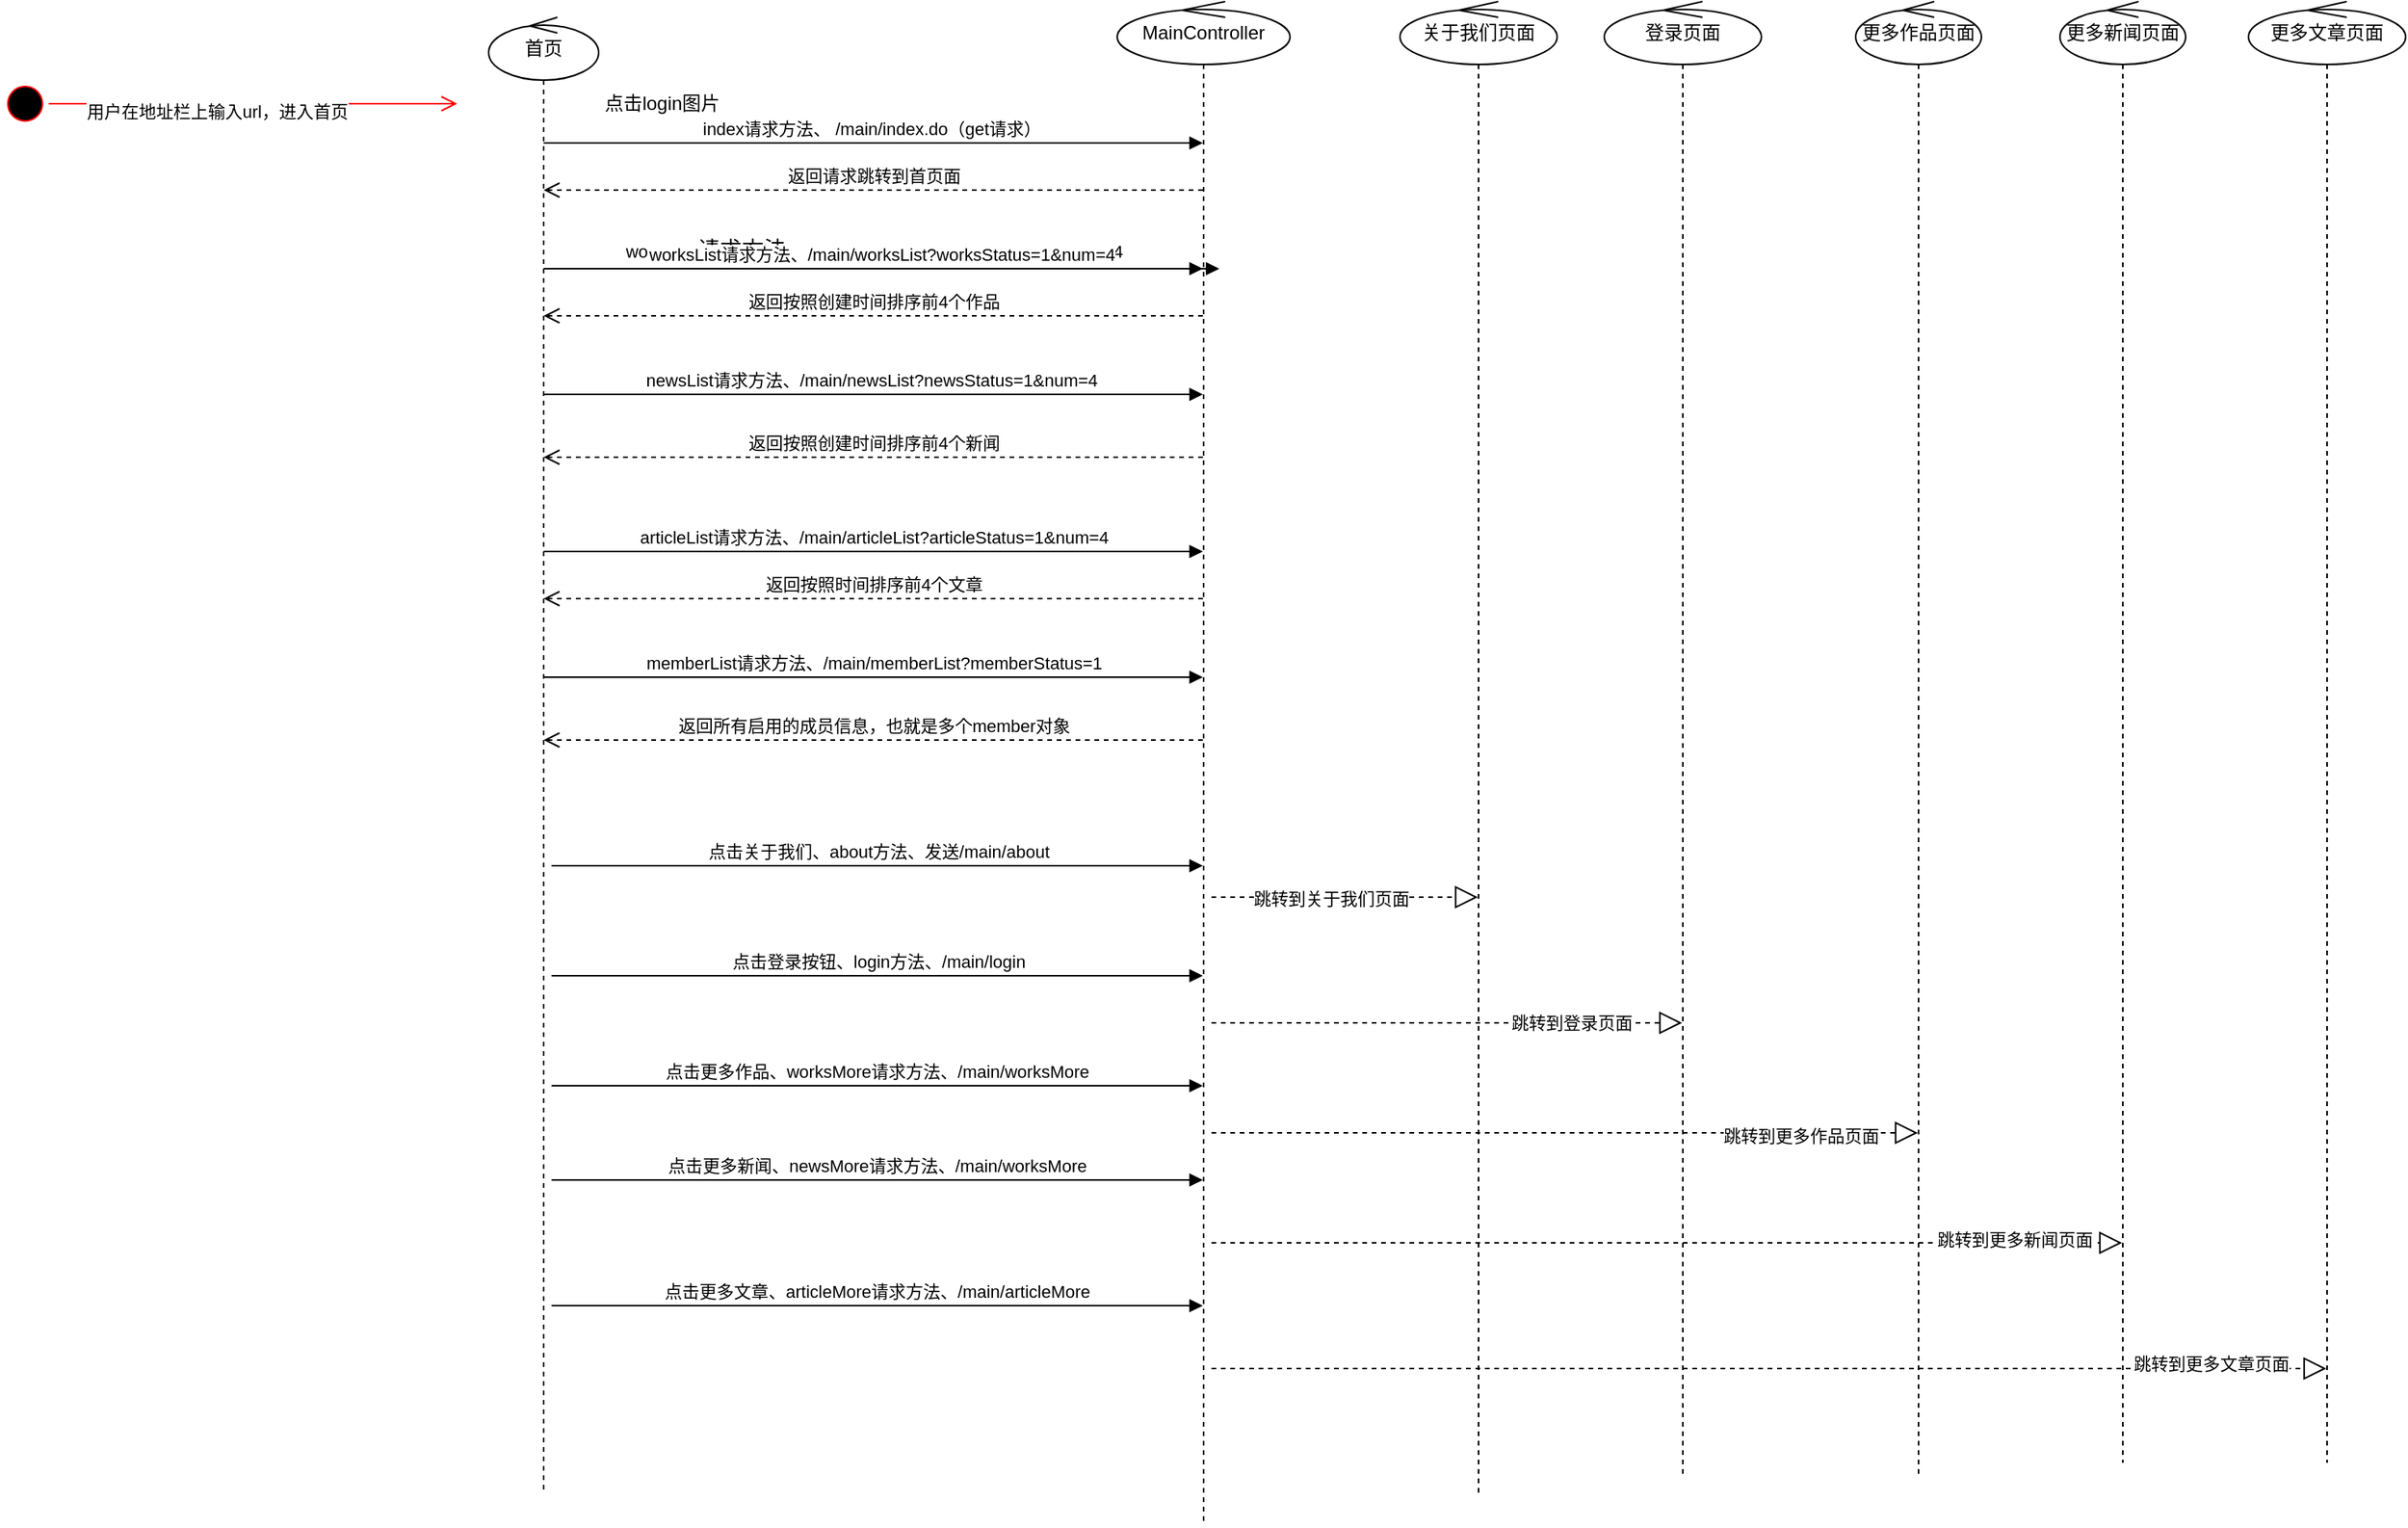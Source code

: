 <mxfile version="21.0.6" type="github">
  <diagram name="第 1 页" id="AI5iocT0Zc6IOnxWYvlK">
    <mxGraphModel dx="1621" dy="470" grid="1" gridSize="10" guides="1" tooltips="1" connect="1" arrows="1" fold="1" page="1" pageScale="1" pageWidth="827" pageHeight="1169" math="0" shadow="0">
      <root>
        <mxCell id="0" />
        <mxCell id="1" parent="0" />
        <mxCell id="PmZG84Nu5TXr525l0W39-1" value="首页" style="shape=umlLifeline;perimeter=lifelinePerimeter;whiteSpace=wrap;html=1;container=1;dropTarget=0;collapsible=0;recursiveResize=0;outlineConnect=0;portConstraint=eastwest;newEdgeStyle={&quot;edgeStyle&quot;:&quot;elbowEdgeStyle&quot;,&quot;elbow&quot;:&quot;vertical&quot;,&quot;curved&quot;:0,&quot;rounded&quot;:0};participant=umlControl;" vertex="1" parent="1">
          <mxGeometry x="60" y="340" width="70" height="940" as="geometry" />
        </mxCell>
        <mxCell id="PmZG84Nu5TXr525l0W39-2" value="MainController" style="shape=umlLifeline;perimeter=lifelinePerimeter;whiteSpace=wrap;html=1;container=1;dropTarget=0;collapsible=0;recursiveResize=0;outlineConnect=0;portConstraint=eastwest;newEdgeStyle={&quot;edgeStyle&quot;:&quot;elbowEdgeStyle&quot;,&quot;elbow&quot;:&quot;vertical&quot;,&quot;curved&quot;:0,&quot;rounded&quot;:0};participant=umlControl;" vertex="1" parent="1">
          <mxGeometry x="460" y="330" width="110" height="970" as="geometry" />
        </mxCell>
        <mxCell id="PmZG84Nu5TXr525l0W39-3" value="关于我们页面" style="shape=umlLifeline;perimeter=lifelinePerimeter;whiteSpace=wrap;html=1;container=1;dropTarget=0;collapsible=0;recursiveResize=0;outlineConnect=0;portConstraint=eastwest;newEdgeStyle={&quot;edgeStyle&quot;:&quot;elbowEdgeStyle&quot;,&quot;elbow&quot;:&quot;vertical&quot;,&quot;curved&quot;:0,&quot;rounded&quot;:0};participant=umlControl;" vertex="1" parent="1">
          <mxGeometry x="640" y="330" width="100" height="950" as="geometry" />
        </mxCell>
        <mxCell id="PmZG84Nu5TXr525l0W39-4" value="登录页面" style="shape=umlLifeline;perimeter=lifelinePerimeter;whiteSpace=wrap;html=1;container=1;dropTarget=0;collapsible=0;recursiveResize=0;outlineConnect=0;portConstraint=eastwest;newEdgeStyle={&quot;edgeStyle&quot;:&quot;elbowEdgeStyle&quot;,&quot;elbow&quot;:&quot;vertical&quot;,&quot;curved&quot;:0,&quot;rounded&quot;:0};participant=umlControl;" vertex="1" parent="1">
          <mxGeometry x="770" y="330" width="100" height="940" as="geometry" />
        </mxCell>
        <mxCell id="PmZG84Nu5TXr525l0W39-5" value="&lt;font style=&quot;font-size: 11px;&quot;&gt;index&lt;span style=&quot;font-family: 宋体; font-size: 11px;&quot;&gt;请求方法、&lt;/span&gt;&lt;span style=&quot;font-family: Calibri, sans-serif; font-size: 11px;&quot; lang=&quot;EN-US&quot;&gt;&amp;nbsp;/main/index.do&lt;/span&gt;&lt;span style=&quot;font-family: 宋体; font-size: 11px;&quot;&gt;（&lt;/span&gt;&lt;span style=&quot;font-family: Calibri, sans-serif; font-size: 11px;&quot; lang=&quot;EN-US&quot;&gt;get&lt;/span&gt;&lt;span style=&quot;font-family: 宋体; font-size: 11px;&quot;&gt;请求）&lt;/span&gt;&lt;/font&gt;&lt;span style=&quot;border-color: var(--border-color); font-family: Calibri, sans-serif;&quot; lang=&quot;EN-US&quot;&gt;&amp;nbsp;&lt;/span&gt;" style="html=1;verticalAlign=bottom;endArrow=block;edgeStyle=elbowEdgeStyle;elbow=vertical;curved=0;rounded=0;" edge="1" parent="1" source="PmZG84Nu5TXr525l0W39-1" target="PmZG84Nu5TXr525l0W39-2">
          <mxGeometry width="80" relative="1" as="geometry">
            <mxPoint x="150" y="400" as="sourcePoint" />
            <mxPoint x="270" y="420" as="targetPoint" />
            <Array as="points">
              <mxPoint x="250" y="420" />
            </Array>
            <mxPoint as="offset" />
          </mxGeometry>
        </mxCell>
        <mxCell id="PmZG84Nu5TXr525l0W39-6" value="返回请求跳转到首页面" style="html=1;verticalAlign=bottom;endArrow=open;dashed=1;endSize=8;edgeStyle=elbowEdgeStyle;elbow=vertical;curved=0;rounded=0;" edge="1" parent="1" source="PmZG84Nu5TXr525l0W39-2" target="PmZG84Nu5TXr525l0W39-1">
          <mxGeometry relative="1" as="geometry">
            <mxPoint x="170" y="450" as="sourcePoint" />
            <mxPoint x="100" y="460" as="targetPoint" />
            <Array as="points">
              <mxPoint x="210" y="450" />
            </Array>
          </mxGeometry>
        </mxCell>
        <mxCell id="PmZG84Nu5TXr525l0W39-7" value="worksList&lt;span style=&quot;font-size:10.5pt;&lt;br/&gt;mso-bidi-font-size:11.0pt;font-family:宋体;mso-ascii-font-family:Calibri;&lt;br/&gt;mso-hansi-font-family:Calibri;mso-bidi-font-family:&amp;quot;Times New Roman&amp;quot;;&lt;br/&gt;mso-font-kerning:1.0pt;mso-ansi-language:EN-US;mso-fareast-language:ZH-CN;&lt;br/&gt;mso-bidi-language:AR-SA&quot;&gt;请求方法、&lt;/span&gt;/studio/works/list?worksStatus=1&amp;amp;num=4" style="html=1;verticalAlign=bottom;endArrow=block;edgeStyle=elbowEdgeStyle;elbow=vertical;curved=0;rounded=0;" edge="1" parent="1" source="PmZG84Nu5TXr525l0W39-1" target="PmZG84Nu5TXr525l0W39-2">
          <mxGeometry width="80" relative="1" as="geometry">
            <mxPoint x="95" y="420" as="sourcePoint" />
            <mxPoint x="525" y="420" as="targetPoint" />
            <Array as="points">
              <mxPoint x="140" y="500" />
              <mxPoint x="250" y="420" />
            </Array>
            <mxPoint as="offset" />
          </mxGeometry>
        </mxCell>
        <mxCell id="PmZG84Nu5TXr525l0W39-8" value="返回按照创建时间排序前4个作品" style="html=1;verticalAlign=bottom;endArrow=open;dashed=1;endSize=8;edgeStyle=elbowEdgeStyle;elbow=vertical;curved=0;rounded=0;" edge="1" parent="1" source="PmZG84Nu5TXr525l0W39-2" target="PmZG84Nu5TXr525l0W39-1">
          <mxGeometry relative="1" as="geometry">
            <mxPoint x="525" y="450" as="sourcePoint" />
            <mxPoint x="95" y="450" as="targetPoint" />
            <Array as="points">
              <mxPoint x="230" y="530" />
              <mxPoint x="170" y="550" />
              <mxPoint x="210" y="450" />
            </Array>
          </mxGeometry>
        </mxCell>
        <mxCell id="PmZG84Nu5TXr525l0W39-9" value="worksList&lt;span&gt;请求方法、&lt;/span&gt;/main/worksList?worksStatus=1&amp;amp;num=4" style="html=1;verticalAlign=bottom;endArrow=block;edgeStyle=elbowEdgeStyle;elbow=vertical;curved=0;rounded=0;" edge="1" parent="1">
          <mxGeometry width="80" relative="1" as="geometry">
            <mxPoint x="95" y="500" as="sourcePoint" />
            <mxPoint x="525" y="500" as="targetPoint" />
            <Array as="points">
              <mxPoint x="140" y="500" />
              <mxPoint x="250" y="420" />
            </Array>
            <mxPoint as="offset" />
          </mxGeometry>
        </mxCell>
        <mxCell id="PmZG84Nu5TXr525l0W39-10" value="返回按照创建时间排序前4个新闻" style="html=1;verticalAlign=bottom;endArrow=open;dashed=1;endSize=8;edgeStyle=elbowEdgeStyle;elbow=vertical;curved=0;rounded=0;" edge="1" parent="1" source="PmZG84Nu5TXr525l0W39-2" target="PmZG84Nu5TXr525l0W39-1">
          <mxGeometry relative="1" as="geometry">
            <mxPoint x="525" y="530" as="sourcePoint" />
            <mxPoint x="95" y="530" as="targetPoint" />
            <Array as="points">
              <mxPoint x="200" y="620" />
              <mxPoint x="160" y="630" />
              <mxPoint x="230" y="530" />
              <mxPoint x="170" y="550" />
              <mxPoint x="210" y="450" />
            </Array>
          </mxGeometry>
        </mxCell>
        <mxCell id="PmZG84Nu5TXr525l0W39-11" value="articleList&lt;span&gt;请求方法、&lt;/span&gt;/main/articleList?articleStatus=1&amp;amp;num=4" style="html=1;verticalAlign=bottom;endArrow=block;edgeStyle=elbowEdgeStyle;elbow=vertical;curved=0;rounded=0;" edge="1" parent="1" source="PmZG84Nu5TXr525l0W39-1" target="PmZG84Nu5TXr525l0W39-2">
          <mxGeometry width="80" relative="1" as="geometry">
            <mxPoint x="95" y="420" as="sourcePoint" />
            <mxPoint x="525" y="420" as="targetPoint" />
            <Array as="points">
              <mxPoint x="160" y="680" />
              <mxPoint x="250" y="420" />
            </Array>
            <mxPoint as="offset" />
          </mxGeometry>
        </mxCell>
        <mxCell id="PmZG84Nu5TXr525l0W39-12" value="返回按照时间排序前4个文章" style="html=1;verticalAlign=bottom;endArrow=open;dashed=1;endSize=8;edgeStyle=elbowEdgeStyle;elbow=vertical;curved=0;rounded=0;" edge="1" parent="1" source="PmZG84Nu5TXr525l0W39-2" target="PmZG84Nu5TXr525l0W39-1">
          <mxGeometry relative="1" as="geometry">
            <mxPoint x="525" y="620" as="sourcePoint" />
            <mxPoint x="95" y="620" as="targetPoint" />
            <Array as="points">
              <mxPoint x="180" y="710" />
              <mxPoint x="150" y="720" />
              <mxPoint x="200" y="620" />
              <mxPoint x="160" y="630" />
              <mxPoint x="230" y="530" />
              <mxPoint x="170" y="550" />
              <mxPoint x="210" y="450" />
            </Array>
          </mxGeometry>
        </mxCell>
        <mxCell id="PmZG84Nu5TXr525l0W39-13" value="memberList请求方法、&lt;span&gt;&lt;span lang=&quot;EN-US&quot;&gt;/main/memberList?memberStatus=1&lt;/span&gt;&lt;/span&gt;" style="html=1;verticalAlign=bottom;endArrow=block;edgeStyle=elbowEdgeStyle;elbow=vertical;curved=0;rounded=0;" edge="1" parent="1" source="PmZG84Nu5TXr525l0W39-1" target="PmZG84Nu5TXr525l0W39-2">
          <mxGeometry width="80" relative="1" as="geometry">
            <mxPoint x="95" y="420" as="sourcePoint" />
            <mxPoint x="525" y="420" as="targetPoint" />
            <Array as="points">
              <mxPoint x="140" y="760" />
              <mxPoint x="250" y="420" />
            </Array>
            <mxPoint as="offset" />
          </mxGeometry>
        </mxCell>
        <mxCell id="PmZG84Nu5TXr525l0W39-14" value="返回所有启用的成员信息，也就是多个member对象" style="html=1;verticalAlign=bottom;endArrow=open;dashed=1;endSize=8;edgeStyle=elbowEdgeStyle;elbow=vertical;curved=0;rounded=0;" edge="1" parent="1" source="PmZG84Nu5TXr525l0W39-2" target="PmZG84Nu5TXr525l0W39-1">
          <mxGeometry relative="1" as="geometry">
            <mxPoint x="525" y="710" as="sourcePoint" />
            <mxPoint x="95" y="710" as="targetPoint" />
            <Array as="points">
              <mxPoint x="220" y="800" />
              <mxPoint x="180" y="710" />
              <mxPoint x="150" y="720" />
              <mxPoint x="200" y="620" />
              <mxPoint x="160" y="630" />
              <mxPoint x="230" y="530" />
              <mxPoint x="170" y="550" />
              <mxPoint x="210" y="450" />
            </Array>
          </mxGeometry>
        </mxCell>
        <mxCell id="PmZG84Nu5TXr525l0W39-15" value="newsList请求方法、/main/newsList?newsStatus=1&amp;amp;num=4&amp;nbsp;" style="html=1;verticalAlign=bottom;endArrow=block;edgeStyle=elbowEdgeStyle;elbow=vertical;curved=0;rounded=0;" edge="1" parent="1" source="PmZG84Nu5TXr525l0W39-1" target="PmZG84Nu5TXr525l0W39-2">
          <mxGeometry width="80" relative="1" as="geometry">
            <mxPoint x="95" y="420" as="sourcePoint" />
            <mxPoint x="525" y="420" as="targetPoint" />
            <Array as="points">
              <mxPoint x="150" y="580" />
              <mxPoint x="110" y="570" />
              <mxPoint x="250" y="420" />
            </Array>
            <mxPoint as="offset" />
          </mxGeometry>
        </mxCell>
        <mxCell id="PmZG84Nu5TXr525l0W39-16" value="点击login图片" style="text;html=1;align=center;verticalAlign=middle;resizable=0;points=[];autosize=1;strokeColor=none;fillColor=none;" vertex="1" parent="1">
          <mxGeometry x="120" y="380" width="100" height="30" as="geometry" />
        </mxCell>
        <mxCell id="PmZG84Nu5TXr525l0W39-17" value="点击关于我们、about方法、发送&lt;span lang=&quot;EN-US&quot;&gt;/main/about&lt;/span&gt;" style="html=1;verticalAlign=bottom;endArrow=block;edgeStyle=elbowEdgeStyle;elbow=vertical;curved=0;rounded=0;" edge="1" parent="1" target="PmZG84Nu5TXr525l0W39-2">
          <mxGeometry width="80" relative="1" as="geometry">
            <mxPoint x="100" y="880" as="sourcePoint" />
            <mxPoint x="180" y="880" as="targetPoint" />
          </mxGeometry>
        </mxCell>
        <mxCell id="PmZG84Nu5TXr525l0W39-18" value="" style="endArrow=block;dashed=1;endFill=0;endSize=12;html=1;rounded=0;" edge="1" parent="1" target="PmZG84Nu5TXr525l0W39-3">
          <mxGeometry width="160" relative="1" as="geometry">
            <mxPoint x="520" y="900" as="sourcePoint" />
            <mxPoint x="690" y="900" as="targetPoint" />
          </mxGeometry>
        </mxCell>
        <mxCell id="PmZG84Nu5TXr525l0W39-19" value="跳转到关于我们页面" style="edgeLabel;html=1;align=center;verticalAlign=middle;resizable=0;points=[];" vertex="1" connectable="0" parent="PmZG84Nu5TXr525l0W39-18">
          <mxGeometry x="0.084" y="-1" relative="1" as="geometry">
            <mxPoint x="-16" as="offset" />
          </mxGeometry>
        </mxCell>
        <mxCell id="PmZG84Nu5TXr525l0W39-20" value="点击登录按钮、login方法、/main/login" style="html=1;verticalAlign=bottom;endArrow=block;edgeStyle=elbowEdgeStyle;elbow=vertical;curved=0;rounded=0;" edge="1" parent="1" target="PmZG84Nu5TXr525l0W39-2">
          <mxGeometry width="80" relative="1" as="geometry">
            <mxPoint x="100" y="950" as="sourcePoint" />
            <mxPoint x="180" y="950" as="targetPoint" />
          </mxGeometry>
        </mxCell>
        <mxCell id="PmZG84Nu5TXr525l0W39-21" value="" style="endArrow=block;dashed=1;endFill=0;endSize=12;html=1;rounded=0;" edge="1" parent="1" target="PmZG84Nu5TXr525l0W39-4">
          <mxGeometry width="160" relative="1" as="geometry">
            <mxPoint x="520" y="980" as="sourcePoint" />
            <mxPoint x="1064" y="980" as="targetPoint" />
          </mxGeometry>
        </mxCell>
        <mxCell id="PmZG84Nu5TXr525l0W39-22" value="跳转到登录页面" style="edgeLabel;html=1;align=center;verticalAlign=middle;resizable=0;points=[];" vertex="1" connectable="0" parent="PmZG84Nu5TXr525l0W39-21">
          <mxGeometry x="-0.414" relative="1" as="geometry">
            <mxPoint x="141" as="offset" />
          </mxGeometry>
        </mxCell>
        <mxCell id="PmZG84Nu5TXr525l0W39-23" value="点击更多作品、worksMore请求方法、/main/worksMore" style="html=1;verticalAlign=bottom;endArrow=block;edgeStyle=elbowEdgeStyle;elbow=vertical;curved=0;rounded=0;" edge="1" parent="1" target="PmZG84Nu5TXr525l0W39-2">
          <mxGeometry x="-0.001" width="80" relative="1" as="geometry">
            <mxPoint x="100" y="1020" as="sourcePoint" />
            <mxPoint x="180" y="1020" as="targetPoint" />
            <mxPoint as="offset" />
          </mxGeometry>
        </mxCell>
        <mxCell id="PmZG84Nu5TXr525l0W39-24" value="更多作品页面" style="shape=umlLifeline;perimeter=lifelinePerimeter;whiteSpace=wrap;html=1;container=1;dropTarget=0;collapsible=0;recursiveResize=0;outlineConnect=0;portConstraint=eastwest;newEdgeStyle={&quot;edgeStyle&quot;:&quot;elbowEdgeStyle&quot;,&quot;elbow&quot;:&quot;vertical&quot;,&quot;curved&quot;:0,&quot;rounded&quot;:0};participant=umlControl;" vertex="1" parent="1">
          <mxGeometry x="930" y="330" width="80" height="940" as="geometry" />
        </mxCell>
        <mxCell id="PmZG84Nu5TXr525l0W39-25" value="" style="endArrow=block;dashed=1;endFill=0;endSize=12;html=1;rounded=0;" edge="1" parent="1" target="PmZG84Nu5TXr525l0W39-24">
          <mxGeometry width="160" relative="1" as="geometry">
            <mxPoint x="520" y="1050" as="sourcePoint" />
            <mxPoint x="680" y="1050" as="targetPoint" />
          </mxGeometry>
        </mxCell>
        <mxCell id="PmZG84Nu5TXr525l0W39-26" value="跳转到更多作品页面" style="edgeLabel;html=1;align=center;verticalAlign=middle;resizable=0;points=[];" vertex="1" connectable="0" parent="PmZG84Nu5TXr525l0W39-25">
          <mxGeometry x="0.043" y="-2" relative="1" as="geometry">
            <mxPoint x="140" as="offset" />
          </mxGeometry>
        </mxCell>
        <mxCell id="PmZG84Nu5TXr525l0W39-27" value="点击更多新闻、newsMore请求方法、/main/worksMore" style="html=1;verticalAlign=bottom;endArrow=block;edgeStyle=elbowEdgeStyle;elbow=vertical;curved=0;rounded=0;" edge="1" parent="1" target="PmZG84Nu5TXr525l0W39-2">
          <mxGeometry x="-0.001" width="80" relative="1" as="geometry">
            <mxPoint x="100" y="1080" as="sourcePoint" />
            <mxPoint x="525" y="1020" as="targetPoint" />
            <Array as="points">
              <mxPoint x="180" y="1080" />
            </Array>
            <mxPoint as="offset" />
          </mxGeometry>
        </mxCell>
        <mxCell id="PmZG84Nu5TXr525l0W39-28" value="更多新闻页面" style="shape=umlLifeline;perimeter=lifelinePerimeter;whiteSpace=wrap;html=1;container=1;dropTarget=0;collapsible=0;recursiveResize=0;outlineConnect=0;portConstraint=eastwest;newEdgeStyle={&quot;edgeStyle&quot;:&quot;elbowEdgeStyle&quot;,&quot;elbow&quot;:&quot;vertical&quot;,&quot;curved&quot;:0,&quot;rounded&quot;:0};participant=umlControl;" vertex="1" parent="1">
          <mxGeometry x="1060" y="330" width="80" height="930" as="geometry" />
        </mxCell>
        <mxCell id="PmZG84Nu5TXr525l0W39-29" value="" style="endArrow=block;dashed=1;endFill=0;endSize=12;html=1;rounded=0;" edge="1" parent="1" target="PmZG84Nu5TXr525l0W39-28">
          <mxGeometry width="160" relative="1" as="geometry">
            <mxPoint x="520" y="1120" as="sourcePoint" />
            <mxPoint x="680" y="1120" as="targetPoint" />
          </mxGeometry>
        </mxCell>
        <mxCell id="PmZG84Nu5TXr525l0W39-30" value="跳转到更多新闻页面" style="edgeLabel;html=1;align=center;verticalAlign=middle;resizable=0;points=[];" vertex="1" connectable="0" parent="PmZG84Nu5TXr525l0W39-29">
          <mxGeometry x="0.099" y="2" relative="1" as="geometry">
            <mxPoint x="192" as="offset" />
          </mxGeometry>
        </mxCell>
        <mxCell id="PmZG84Nu5TXr525l0W39-31" value="点击更多文章、articleMore请求方法、/main/articleMore" style="html=1;verticalAlign=bottom;endArrow=block;edgeStyle=elbowEdgeStyle;elbow=vertical;curved=0;rounded=0;" edge="1" parent="1" target="PmZG84Nu5TXr525l0W39-2">
          <mxGeometry x="-0.001" width="80" relative="1" as="geometry">
            <mxPoint x="100" y="1160" as="sourcePoint" />
            <mxPoint x="180" y="1160" as="targetPoint" />
            <mxPoint as="offset" />
          </mxGeometry>
        </mxCell>
        <mxCell id="PmZG84Nu5TXr525l0W39-32" value="" style="endArrow=block;dashed=1;endFill=0;endSize=12;html=1;rounded=0;" edge="1" parent="1" target="PmZG84Nu5TXr525l0W39-34">
          <mxGeometry width="160" relative="1" as="geometry">
            <mxPoint x="520" y="1200" as="sourcePoint" />
            <mxPoint x="1376" y="1190" as="targetPoint" />
          </mxGeometry>
        </mxCell>
        <mxCell id="PmZG84Nu5TXr525l0W39-33" value="跳转到更多文章页面" style="edgeLabel;html=1;align=center;verticalAlign=middle;resizable=0;points=[];" vertex="1" connectable="0" parent="PmZG84Nu5TXr525l0W39-32">
          <mxGeometry x="0.047" y="3" relative="1" as="geometry">
            <mxPoint x="264" as="offset" />
          </mxGeometry>
        </mxCell>
        <mxCell id="PmZG84Nu5TXr525l0W39-34" value="更多文章页面" style="shape=umlLifeline;perimeter=lifelinePerimeter;whiteSpace=wrap;html=1;container=1;dropTarget=0;collapsible=0;recursiveResize=0;outlineConnect=0;portConstraint=eastwest;newEdgeStyle={&quot;edgeStyle&quot;:&quot;elbowEdgeStyle&quot;,&quot;elbow&quot;:&quot;vertical&quot;,&quot;curved&quot;:0,&quot;rounded&quot;:0};participant=umlControl;" vertex="1" parent="1">
          <mxGeometry x="1180" y="330" width="100" height="930" as="geometry" />
        </mxCell>
        <mxCell id="PmZG84Nu5TXr525l0W39-35" value="" style="ellipse;html=1;shape=startState;fillColor=#000000;strokeColor=#ff0000;" vertex="1" parent="1">
          <mxGeometry x="-250" y="380" width="30" height="30" as="geometry" />
        </mxCell>
        <mxCell id="PmZG84Nu5TXr525l0W39-36" value="" style="edgeStyle=orthogonalEdgeStyle;html=1;verticalAlign=bottom;endArrow=open;endSize=8;strokeColor=#ff0000;rounded=0;" edge="1" parent="1" source="PmZG84Nu5TXr525l0W39-35">
          <mxGeometry relative="1" as="geometry">
            <mxPoint x="40" y="395" as="targetPoint" />
          </mxGeometry>
        </mxCell>
        <mxCell id="PmZG84Nu5TXr525l0W39-37" value="用户在地址栏上输入url，进入首页" style="edgeLabel;html=1;align=center;verticalAlign=middle;resizable=0;points=[];" vertex="1" connectable="0" parent="PmZG84Nu5TXr525l0W39-36">
          <mxGeometry x="-0.182" y="-5" relative="1" as="geometry">
            <mxPoint as="offset" />
          </mxGeometry>
        </mxCell>
      </root>
    </mxGraphModel>
  </diagram>
</mxfile>

